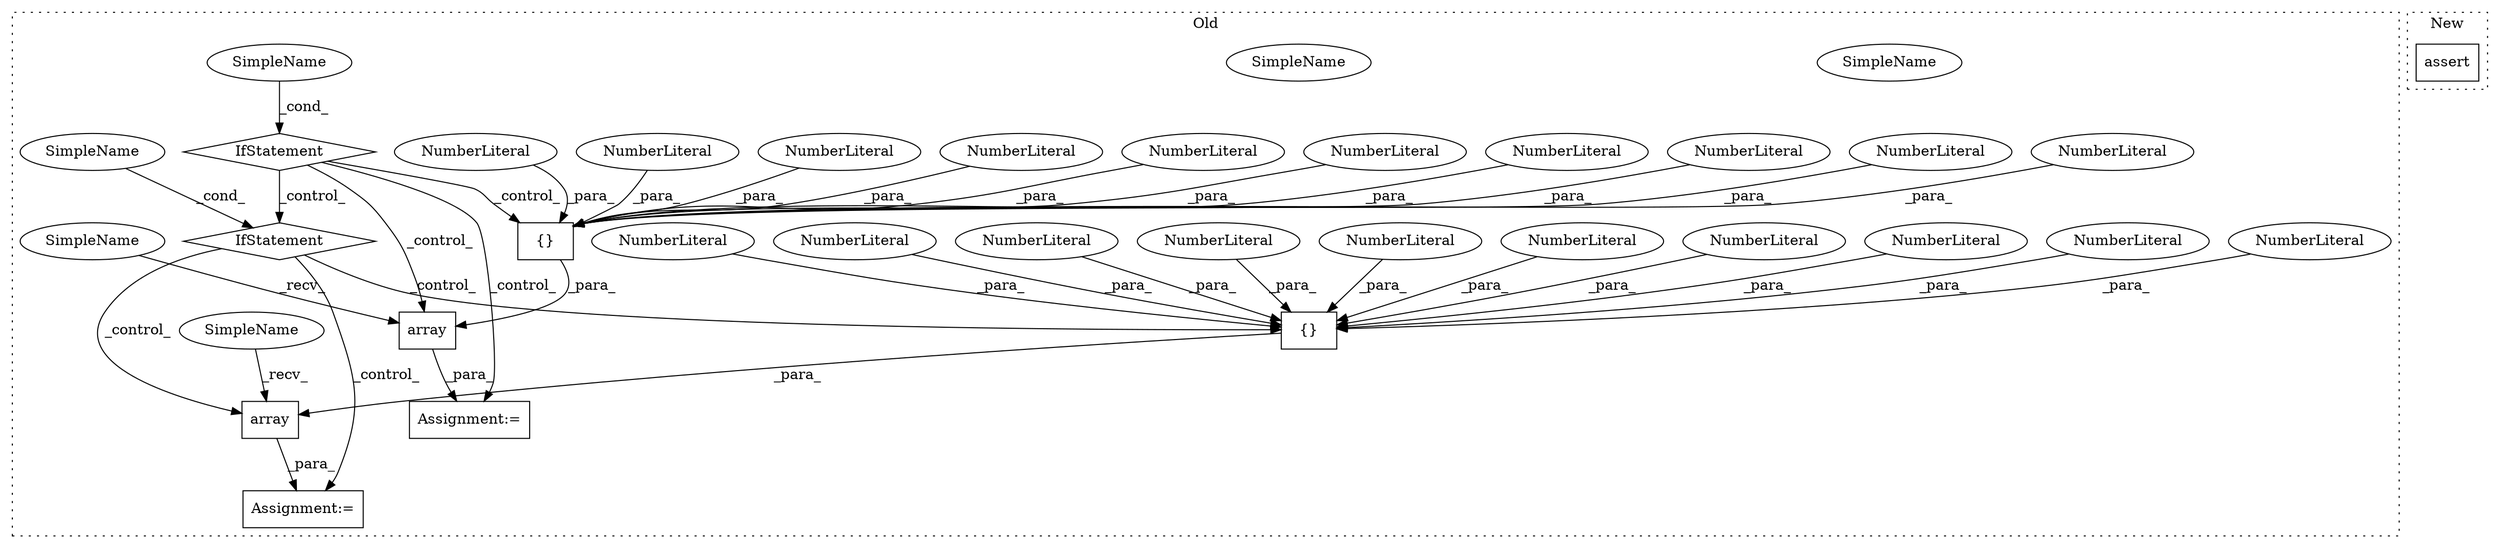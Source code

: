 digraph G {
subgraph cluster0 {
1 [label="array" a="32" s="26844,26981" l="6,1" shape="box"];
3 [label="Assignment:=" a="7" s="26837" l="1" shape="box"];
4 [label="{}" a="4" s="26861,26980" l="1,1" shape="box"];
5 [label="NumberLiteral" a="34" s="26969" l="11" shape="ellipse"];
6 [label="NumberLiteral" a="34" s="26910" l="11" shape="ellipse"];
7 [label="NumberLiteral" a="34" s="26862" l="12" shape="ellipse"];
8 [label="NumberLiteral" a="34" s="26887" l="11" shape="ellipse"];
9 [label="NumberLiteral" a="34" s="26875" l="11" shape="ellipse"];
10 [label="NumberLiteral" a="34" s="26957" l="11" shape="ellipse"];
11 [label="{}" a="4" s="27068,27189" l="1,1" shape="box"];
12 [label="NumberLiteral" a="34" s="27082" l="11" shape="ellipse"];
13 [label="NumberLiteral" a="34" s="27178" l="11" shape="ellipse"];
14 [label="NumberLiteral" a="34" s="27154" l="11" shape="ellipse"];
15 [label="NumberLiteral" a="34" s="27069" l="12" shape="ellipse"];
16 [label="NumberLiteral" a="34" s="27118" l="11" shape="ellipse"];
17 [label="Assignment:=" a="7" s="27044" l="1" shape="box"];
18 [label="array" a="32" s="27051,27190" l="6,1" shape="box"];
19 [label="NumberLiteral" a="34" s="27142" l="11" shape="ellipse"];
20 [label="NumberLiteral" a="34" s="27106" l="11" shape="ellipse"];
21 [label="NumberLiteral" a="34" s="27130" l="11" shape="ellipse"];
22 [label="NumberLiteral" a="34" s="27094" l="11" shape="ellipse"];
23 [label="NumberLiteral" a="34" s="27166" l="11" shape="ellipse"];
24 [label="NumberLiteral" a="34" s="26922" l="10" shape="ellipse"];
25 [label="NumberLiteral" a="34" s="26899" l="10" shape="ellipse"];
26 [label="NumberLiteral" a="34" s="26933" l="11" shape="ellipse"];
27 [label="NumberLiteral" a="34" s="26945" l="11" shape="ellipse"];
28 [label="IfStatement" a="25" s="27000,27018" l="4,2" shape="diamond"];
29 [label="IfStatement" a="25" s="26794,26811" l="4,2" shape="diamond"];
30 [label="SimpleName" a="42" s="27004" l="14" shape="ellipse"];
31 [label="SimpleName" a="42" s="26798" l="13" shape="ellipse"];
32 [label="SimpleName" a="42" s="26798" l="13" shape="ellipse"];
33 [label="SimpleName" a="42" s="27004" l="14" shape="ellipse"];
34 [label="SimpleName" a="42" s="27045" l="5" shape="ellipse"];
35 [label="SimpleName" a="42" s="26838" l="5" shape="ellipse"];
label = "Old";
style="dotted";
}
subgraph cluster1 {
2 [label="assert" a="6" s="26149" l="7" shape="box"];
label = "New";
style="dotted";
}
1 -> 3 [label="_para_"];
4 -> 1 [label="_para_"];
5 -> 4 [label="_para_"];
6 -> 4 [label="_para_"];
7 -> 4 [label="_para_"];
8 -> 4 [label="_para_"];
9 -> 4 [label="_para_"];
10 -> 4 [label="_para_"];
11 -> 18 [label="_para_"];
12 -> 11 [label="_para_"];
13 -> 11 [label="_para_"];
14 -> 11 [label="_para_"];
15 -> 11 [label="_para_"];
16 -> 11 [label="_para_"];
18 -> 17 [label="_para_"];
19 -> 11 [label="_para_"];
20 -> 11 [label="_para_"];
21 -> 11 [label="_para_"];
22 -> 11 [label="_para_"];
23 -> 11 [label="_para_"];
24 -> 4 [label="_para_"];
25 -> 4 [label="_para_"];
26 -> 4 [label="_para_"];
27 -> 4 [label="_para_"];
28 -> 18 [label="_control_"];
28 -> 11 [label="_control_"];
28 -> 17 [label="_control_"];
29 -> 3 [label="_control_"];
29 -> 4 [label="_control_"];
29 -> 1 [label="_control_"];
29 -> 28 [label="_control_"];
32 -> 29 [label="_cond_"];
33 -> 28 [label="_cond_"];
34 -> 18 [label="_recv_"];
35 -> 1 [label="_recv_"];
}